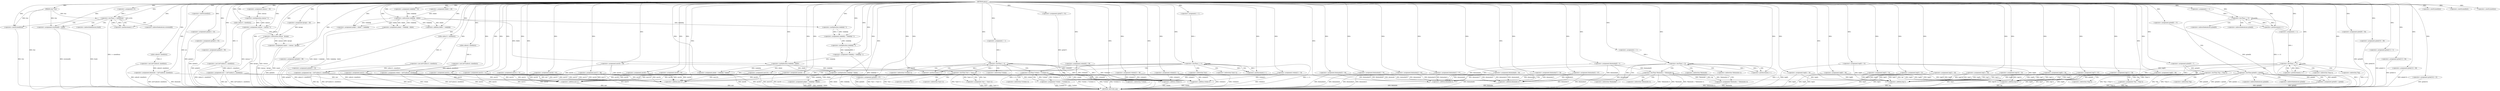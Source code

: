 digraph gbnrs {  
"2582544170320057296" [label = "(METHOD,gbnrs)" ]
"2582544170320057799" [label = "(METHOD_RETURN,void)" ]
"2582544170320057297" [label = "(PARAM,char* fcni)" ]
"2582544170320057302" [label = "(<operator>.assignment,veekdxfg = 16)" ]
"2582544170320057306" [label = "(<operator>.assignment,cmesao = 59)" ]
"2582544170320057310" [label = "(<operator>.assignment,mxv = (int*)calloc(11, sizeof(int)))" ]
"2582544170320057312" [label = "(<operator>.cast,(int*)calloc(11, sizeof(int)))" ]
"2582544170320057314" [label = "(calloc,calloc(11, sizeof(int)))" ]
"2582544170320057316" [label = "(<operator>.sizeOf,sizeof(int))" ]
"2582544170320057319" [label = "(<operator>.assignment,hjrzgm = 40)" ]
"2582544170320057324" [label = "(<operator>.assignment,teg = (int*)calloc(12, sizeof(int)))" ]
"2582544170320057326" [label = "(<operator>.cast,(int*)calloc(12, sizeof(int)))" ]
"2582544170320057328" [label = "(calloc,calloc(12, sizeof(int)))" ]
"2582544170320057330" [label = "(<operator>.sizeOf,sizeof(int))" ]
"2582544170320057333" [label = "(<operator>.assignment,rhbdw = 40)" ]
"2582544170320057336" [label = "(<operator>.assignment,mxv[0] = 48)" ]
"2582544170320057343" [label = "(<operator>.assignment,i=0)" ]
"2582544170320057346" [label = "(<operator>.lessThan,i < sizeof(fcni))" ]
"2582544170320057348" [label = "(<operator>.sizeOf,sizeof(fcni))" ]
"2582544170320057350" [label = "(<operator>.postIncrement,i++)" ]
"2582544170320057353" [label = "(<operator>.assignment,wswenmf[i] = fcni[i])" ]
"2582544170320057360" [label = "(<operator>.assignment,vwheix = (int*)calloc(4, sizeof(int)))" ]
"2582544170320057362" [label = "(<operator>.cast,(int*)calloc(4, sizeof(int)))" ]
"2582544170320057364" [label = "(calloc,calloc(4, sizeof(int)))" ]
"2582544170320057366" [label = "(<operator>.sizeOf,sizeof(int))" ]
"2582544170320057370" [label = "(<operator>.assignment,qybei[0] = 7)" ]
"2582544170320057375" [label = "(<operator>.assignment,mxv[1] = 73)" ]
"2582544170320057380" [label = "(<operator>.assignment,bhximzbn = (int*)calloc(8, sizeof(int)))" ]
"2582544170320057382" [label = "(<operator>.cast,(int*)calloc(8, sizeof(int)))" ]
"2582544170320057384" [label = "(calloc,calloc(8, sizeof(int)))" ]
"2582544170320057386" [label = "(<operator>.sizeOf,sizeof(int))" ]
"2582544170320057388" [label = "(<operator>.assignment,teg[0] = 53)" ]
"2582544170320057394" [label = "(<operator>.assignment,vwheix[0] = 58)" ]
"2582544170320057399" [label = "(<operator>.assignment,cmesao = cmesao * 2)" ]
"2582544170320057401" [label = "(<operator>.multiplication,cmesao * 2)" ]
"2582544170320057404" [label = "(<operator>.assignment,qybei[1] = 43)" ]
"2582544170320057409" [label = "(<operator>.assignment,teg[1] = 44)" ]
"2582544170320057414" [label = "(<operator>.assignment,qybei[2] = 92)" ]
"2582544170320057419" [label = "(<operator>.assignment,bhximzbn[0] = 5)" ]
"2582544170320057424" [label = "(<operator>.assignment,qybei[3] = 90)" ]
"2582544170320057429" [label = "(<operator>.assignment,mxv[2] = 63)" ]
"2582544170320057434" [label = "(<operator>.assignment,teg[2] = 40)" ]
"2582544170320057439" [label = "(<operator>.assignment,vwheix[1] = 18)" ]
"2582544170320057444" [label = "(<operator>.assignment,scguts = cmesao - hjrzgm)" ]
"2582544170320057446" [label = "(<operator>.subtraction,cmesao - hjrzgm)" ]
"2582544170320057449" [label = "(<operator>.assignment,qybei[4] = 98)" ]
"2582544170320057454" [label = "(<operator>.assignment,bhximzbn[1] = 97)" ]
"2582544170320057459" [label = "(<operator>.assignment,qrbpb = veekdxfg - rhbdw)" ]
"2582544170320057461" [label = "(<operator>.subtraction,veekdxfg - rhbdw)" ]
"2582544170320057464" [label = "(<operator>.assignment,mxv[3] = 11)" ]
"2582544170320057469" [label = "(<operator>.assignment,mxv[4] = 62)" ]
"2582544170320057474" [label = "(<operator>.assignment,bhximzbn[2] = 82)" ]
"2582544170320057479" [label = "(<operator>.assignment,mxv[5] = 70)" ]
"2582544170320057484" [label = "(<operator>.assignment,qybei[5] = 20)" ]
"2582544170320057489" [label = "(<operator>.assignment,mxv[6] = 85)" ]
"2582544170320057494" [label = "(<operator>.assignment,teg[3] = 32)" ]
"2582544170320057499" [label = "(<operator>.assignment,mxv[7] = 86)" ]
"2582544170320057504" [label = "(<operator>.assignment,mxv[8] = 3)" ]
"2582544170320057509" [label = "(<operator>.assignment,bhximzbn[3] = 40)" ]
"2582544170320057514" [label = "(<operator>.assignment,qrbpb = rhbdw + veekdxfg)" ]
"2582544170320057516" [label = "(<operator>.addition,rhbdw + veekdxfg)" ]
"2582544170320057519" [label = "(<operator>.assignment,veekdxfg = veekdxfg * 2)" ]
"2582544170320057521" [label = "(<operator>.multiplication,veekdxfg * 2)" ]
"2582544170320057524" [label = "(<operator>.assignment,veekdxfg = veekdxfg * 2)" ]
"2582544170320057526" [label = "(<operator>.multiplication,veekdxfg * 2)" ]
"2582544170320057529" [label = "(<operator>.assignment,mxv[9] = 4)" ]
"2582544170320057534" [label = "(<operator>.assignment,qybei[6] = 87)" ]
"2582544170320057539" [label = "(<operator>.assignment,bhximzbn[4] = 70)" ]
"2582544170320057544" [label = "(<operator>.assignment,qybei[7] = 91)" ]
"2582544170320057549" [label = "(<operator>.assignment,vwheix[2] = 36)" ]
"2582544170320057554" [label = "(<operator>.assignment,vwheix[3] = 2)" ]
"2582544170320057559" [label = "(<operator>.assignment,qrbpb = veekdxfg * rhbdw)" ]
"2582544170320057561" [label = "(<operator>.multiplication,veekdxfg * rhbdw)" ]
"2582544170320057564" [label = "(<operator>.assignment,mxv[10] = 14)" ]
"2582544170320057569" [label = "(<operator>.assignment,teg[4] = 34)" ]
"2582544170320057574" [label = "(<operator>.assignment,teg[5] = 14)" ]
"2582544170320057581" [label = "(<operator>.assignment,i = 1)" ]
"2582544170320057584" [label = "(<operator>.lessThan,i < 4)" ]
"2582544170320057587" [label = "(<operator>.postIncrement,i++)" ]
"2582544170320057591" [label = "(<operator>.lessThan,*vwheix < *(vwheix+i))" ]
"2582544170320057595" [label = "(<operator>.addition,vwheix+i)" ]
"2582544170320057599" [label = "(<operator>.assignment,*vwheix = *(vwheix+i))" ]
"2582544170320057603" [label = "(<operator>.addition,vwheix+i)" ]
"2582544170320057606" [label = "(<operator>.assignment,teg[6] = 49)" ]
"2582544170320057611" [label = "(<operator>.assignment,teg[7] = 87)" ]
"2582544170320057618" [label = "(<operator>.assignment,i = 1)" ]
"2582544170320057621" [label = "(<operator>.lessThan,i < 11)" ]
"2582544170320057624" [label = "(<operator>.postIncrement,i++)" ]
"2582544170320057628" [label = "(<operator>.lessThan,*mxv < *(mxv+i))" ]
"2582544170320057632" [label = "(<operator>.addition,mxv+i)" ]
"2582544170320057636" [label = "(<operator>.assignment,*mxv = *(mxv+i))" ]
"2582544170320057640" [label = "(<operator>.addition,mxv+i)" ]
"2582544170320057643" [label = "(<operator>.assignment,qybei[8] = 37)" ]
"2582544170320057648" [label = "(<operator>.assignment,qybei[9] = 84)" ]
"2582544170320057653" [label = "(<operator>.assignment,bhximzbn[5] = 87)" ]
"2582544170320057658" [label = "(<operator>.assignment,bhximzbn[6] = 36)" ]
"2582544170320057663" [label = "(<operator>.assignment,teg[8] = 66)" ]
"2582544170320057668" [label = "(<operator>.assignment,qrbpb = veekdxfg * rhbdw)" ]
"2582544170320057670" [label = "(<operator>.multiplication,veekdxfg * rhbdw)" ]
"2582544170320057673" [label = "(<operator>.assignment,teg[9] = 59)" ]
"2582544170320057678" [label = "(<operator>.assignment,bhximzbn[7] = 26)" ]
"2582544170320057683" [label = "(<operator>.assignment,qybei[10] = 68)" ]
"2582544170320057690" [label = "(<operator>.assignment,i = 1)" ]
"2582544170320057693" [label = "(<operator>.lessThan,i < 8)" ]
"2582544170320057696" [label = "(<operator>.postIncrement,i++)" ]
"2582544170320057700" [label = "(<operator>.lessThan,*bhximzbn < *(bhximzbn+i))" ]
"2582544170320057704" [label = "(<operator>.addition,bhximzbn+i)" ]
"2582544170320057708" [label = "(<operator>.assignment,*bhximzbn = *(bhximzbn+i))" ]
"2582544170320057712" [label = "(<operator>.addition,bhximzbn+i)" ]
"2582544170320057715" [label = "(<operator>.assignment,teg[10] = 18)" ]
"2582544170320057720" [label = "(<operator>.assignment,qybei[11] = 3)" ]
"2582544170320057725" [label = "(<operator>.assignment,qybei[12] = 84)" ]
"2582544170320057730" [label = "(<operator>.assignment,qybei[13] = 89)" ]
"2582544170320057735" [label = "(<operator>.assignment,qybei[14] = 32)" ]
"2582544170320057742" [label = "(<operator>.assignment,i = 1)" ]
"2582544170320057745" [label = "(<operator>.lessThan,i < 15)" ]
"2582544170320057748" [label = "(<operator>.postIncrement,i++)" ]
"2582544170320057752" [label = "(<operator>.lessThan,qybei[0] < qybei[i])" ]
"2582544170320057760" [label = "(<operator>.assignment,qybei[0] = qybei[i])" ]
"2582544170320057767" [label = "(<operator>.assignment,teg[11] = 38)" ]
"2582544170320057774" [label = "(<operator>.assignment,i = 1)" ]
"2582544170320057777" [label = "(<operator>.lessThan,i < 12)" ]
"2582544170320057780" [label = "(<operator>.postIncrement,i++)" ]
"2582544170320057784" [label = "(<operator>.lessThan,*teg < *(teg+i))" ]
"2582544170320057788" [label = "(<operator>.addition,teg+i)" ]
"2582544170320057792" [label = "(<operator>.assignment,*teg = *(teg+i))" ]
"2582544170320057796" [label = "(<operator>.addition,teg+i)" ]
"2582544170320057354" [label = "(<operator>.indirectIndexAccess,wswenmf[i])" ]
"2582544170320057357" [label = "(<operator>.indirectIndexAccess,fcni[i])" ]
"2582544170320057592" [label = "(<operator>.indirection,*vwheix)" ]
"2582544170320057594" [label = "(<operator>.indirection,*(vwheix+i))" ]
"2582544170320057600" [label = "(<operator>.indirection,*vwheix)" ]
"2582544170320057602" [label = "(<operator>.indirection,*(vwheix+i))" ]
"2582544170320057629" [label = "(<operator>.indirection,*mxv)" ]
"2582544170320057631" [label = "(<operator>.indirection,*(mxv+i))" ]
"2582544170320057637" [label = "(<operator>.indirection,*mxv)" ]
"2582544170320057639" [label = "(<operator>.indirection,*(mxv+i))" ]
"2582544170320057701" [label = "(<operator>.indirection,*bhximzbn)" ]
"2582544170320057703" [label = "(<operator>.indirection,*(bhximzbn+i))" ]
"2582544170320057709" [label = "(<operator>.indirection,*bhximzbn)" ]
"2582544170320057711" [label = "(<operator>.indirection,*(bhximzbn+i))" ]
"2582544170320057753" [label = "(<operator>.indirectIndexAccess,qybei[0])" ]
"2582544170320057756" [label = "(<operator>.indirectIndexAccess,qybei[i])" ]
"2582544170320057761" [label = "(<operator>.indirectIndexAccess,qybei[0])" ]
"2582544170320057764" [label = "(<operator>.indirectIndexAccess,qybei[i])" ]
"2582544170320057785" [label = "(<operator>.indirection,*teg)" ]
"2582544170320057787" [label = "(<operator>.indirection,*(teg+i))" ]
"2582544170320057793" [label = "(<operator>.indirection,*teg)" ]
"2582544170320057795" [label = "(<operator>.indirection,*(teg+i))" ]
  "2582544170320057752" -> "2582544170320057799"  [ label = "DDG: qybei[0]"] 
  "2582544170320057414" -> "2582544170320057799"  [ label = "DDG: qybei[2]"] 
  "2582544170320057484" -> "2582544170320057799"  [ label = "DDG: qybei[5]"] 
  "2582544170320057454" -> "2582544170320057799"  [ label = "DDG: bhximzbn[1]"] 
  "2582544170320057700" -> "2582544170320057799"  [ label = "DDG: *(bhximzbn+i)"] 
  "2582544170320057603" -> "2582544170320057799"  [ label = "DDG: vwheix"] 
  "2582544170320057725" -> "2582544170320057799"  [ label = "DDG: qybei[12]"] 
  "2582544170320057362" -> "2582544170320057799"  [ label = "DDG: calloc(4, sizeof(int))"] 
  "2582544170320057574" -> "2582544170320057799"  [ label = "DDG: teg[5]"] 
  "2582544170320057419" -> "2582544170320057799"  [ label = "DDG: bhximzbn[0]"] 
  "2582544170320057784" -> "2582544170320057799"  [ label = "DDG: *teg"] 
  "2582544170320057643" -> "2582544170320057799"  [ label = "DDG: qybei[8]"] 
  "2582544170320057346" -> "2582544170320057799"  [ label = "DDG: i < sizeof(fcni)"] 
  "2582544170320057469" -> "2582544170320057799"  [ label = "DDG: mxv[4]"] 
  "2582544170320057611" -> "2582544170320057799"  [ label = "DDG: teg[7]"] 
  "2582544170320057708" -> "2582544170320057799"  [ label = "DDG: *(bhximzbn+i)"] 
  "2582544170320057474" -> "2582544170320057799"  [ label = "DDG: bhximzbn[2]"] 
  "2582544170320057668" -> "2582544170320057799"  [ label = "DDG: qrbpb"] 
  "2582544170320057375" -> "2582544170320057799"  [ label = "DDG: mxv[1]"] 
  "2582544170320057388" -> "2582544170320057799"  [ label = "DDG: teg[0]"] 
  "2582544170320057777" -> "2582544170320057799"  [ label = "DDG: i < 12"] 
  "2582544170320057784" -> "2582544170320057799"  [ label = "DDG: *(teg+i)"] 
  "2582544170320057324" -> "2582544170320057799"  [ label = "DDG: teg"] 
  "2582544170320057370" -> "2582544170320057799"  [ label = "DDG: qybei[0]"] 
  "2582544170320057760" -> "2582544170320057799"  [ label = "DDG: qybei[i]"] 
  "2582544170320057444" -> "2582544170320057799"  [ label = "DDG: scguts"] 
  "2582544170320057380" -> "2582544170320057799"  [ label = "DDG: bhximzbn"] 
  "2582544170320057792" -> "2582544170320057799"  [ label = "DDG: *teg"] 
  "2582544170320057730" -> "2582544170320057799"  [ label = "DDG: qybei[13]"] 
  "2582544170320057353" -> "2582544170320057799"  [ label = "DDG: wswenmf[i]"] 
  "2582544170320057444" -> "2582544170320057799"  [ label = "DDG: cmesao - hjrzgm"] 
  "2582544170320057591" -> "2582544170320057799"  [ label = "DDG: *vwheix"] 
  "2582544170320057636" -> "2582544170320057799"  [ label = "DDG: *mxv"] 
  "2582544170320057386" -> "2582544170320057799"  [ label = "DDG: int"] 
  "2582544170320057439" -> "2582544170320057799"  [ label = "DDG: vwheix[1]"] 
  "2582544170320057735" -> "2582544170320057799"  [ label = "DDG: qybei[14]"] 
  "2582544170320057404" -> "2582544170320057799"  [ label = "DDG: qybei[1]"] 
  "2582544170320057796" -> "2582544170320057799"  [ label = "DDG: teg"] 
  "2582544170320057424" -> "2582544170320057799"  [ label = "DDG: qybei[3]"] 
  "2582544170320057595" -> "2582544170320057799"  [ label = "DDG: vwheix"] 
  "2582544170320057628" -> "2582544170320057799"  [ label = "DDG: *(mxv+i)"] 
  "2582544170320057326" -> "2582544170320057799"  [ label = "DDG: calloc(12, sizeof(int))"] 
  "2582544170320057788" -> "2582544170320057799"  [ label = "DDG: teg"] 
  "2582544170320057336" -> "2582544170320057799"  [ label = "DDG: mxv[0]"] 
  "2582544170320057489" -> "2582544170320057799"  [ label = "DDG: mxv[6]"] 
  "2582544170320057628" -> "2582544170320057799"  [ label = "DDG: *mxv < *(mxv+i)"] 
  "2582544170320057745" -> "2582544170320057799"  [ label = "DDG: i < 15"] 
  "2582544170320057599" -> "2582544170320057799"  [ label = "DDG: *(vwheix+i)"] 
  "2582544170320057584" -> "2582544170320057799"  [ label = "DDG: i < 4"] 
  "2582544170320057310" -> "2582544170320057799"  [ label = "DDG: (int*)calloc(11, sizeof(int))"] 
  "2582544170320057708" -> "2582544170320057799"  [ label = "DDG: *bhximzbn"] 
  "2582544170320057700" -> "2582544170320057799"  [ label = "DDG: *bhximzbn"] 
  "2582544170320057648" -> "2582544170320057799"  [ label = "DDG: qybei[9]"] 
  "2582544170320057529" -> "2582544170320057799"  [ label = "DDG: mxv[9]"] 
  "2582544170320057449" -> "2582544170320057799"  [ label = "DDG: qybei[4]"] 
  "2582544170320057704" -> "2582544170320057799"  [ label = "DDG: bhximzbn"] 
  "2582544170320057640" -> "2582544170320057799"  [ label = "DDG: mxv"] 
  "2582544170320057297" -> "2582544170320057799"  [ label = "DDG: fcni"] 
  "2582544170320057360" -> "2582544170320057799"  [ label = "DDG: (int*)calloc(4, sizeof(int))"] 
  "2582544170320057673" -> "2582544170320057799"  [ label = "DDG: teg[9]"] 
  "2582544170320057509" -> "2582544170320057799"  [ label = "DDG: bhximzbn[3]"] 
  "2582544170320057399" -> "2582544170320057799"  [ label = "DDG: cmesao * 2"] 
  "2582544170320057539" -> "2582544170320057799"  [ label = "DDG: bhximzbn[4]"] 
  "2582544170320057549" -> "2582544170320057799"  [ label = "DDG: vwheix[2]"] 
  "2582544170320057792" -> "2582544170320057799"  [ label = "DDG: *(teg+i)"] 
  "2582544170320057628" -> "2582544170320057799"  [ label = "DDG: *mxv"] 
  "2582544170320057636" -> "2582544170320057799"  [ label = "DDG: *(mxv+i)"] 
  "2582544170320057653" -> "2582544170320057799"  [ label = "DDG: bhximzbn[5]"] 
  "2582544170320057752" -> "2582544170320057799"  [ label = "DDG: qybei[0] < qybei[i]"] 
  "2582544170320057464" -> "2582544170320057799"  [ label = "DDG: mxv[3]"] 
  "2582544170320057459" -> "2582544170320057799"  [ label = "DDG: veekdxfg - rhbdw"] 
  "2582544170320057394" -> "2582544170320057799"  [ label = "DDG: vwheix[0]"] 
  "2582544170320057446" -> "2582544170320057799"  [ label = "DDG: hjrzgm"] 
  "2582544170320057670" -> "2582544170320057799"  [ label = "DDG: rhbdw"] 
  "2582544170320057760" -> "2582544170320057799"  [ label = "DDG: qybei[0]"] 
  "2582544170320057324" -> "2582544170320057799"  [ label = "DDG: (int*)calloc(12, sizeof(int))"] 
  "2582544170320057434" -> "2582544170320057799"  [ label = "DDG: teg[2]"] 
  "2582544170320057409" -> "2582544170320057799"  [ label = "DDG: teg[1]"] 
  "2582544170320057348" -> "2582544170320057799"  [ label = "DDG: fcni"] 
  "2582544170320057663" -> "2582544170320057799"  [ label = "DDG: teg[8]"] 
  "2582544170320057382" -> "2582544170320057799"  [ label = "DDG: calloc(8, sizeof(int))"] 
  "2582544170320057353" -> "2582544170320057799"  [ label = "DDG: fcni[i]"] 
  "2582544170320057606" -> "2582544170320057799"  [ label = "DDG: teg[6]"] 
  "2582544170320057479" -> "2582544170320057799"  [ label = "DDG: mxv[5]"] 
  "2582544170320057621" -> "2582544170320057799"  [ label = "DDG: i < 11"] 
  "2582544170320057591" -> "2582544170320057799"  [ label = "DDG: *(vwheix+i)"] 
  "2582544170320057554" -> "2582544170320057799"  [ label = "DDG: vwheix[3]"] 
  "2582544170320057569" -> "2582544170320057799"  [ label = "DDG: teg[4]"] 
  "2582544170320057693" -> "2582544170320057799"  [ label = "DDG: i < 8"] 
  "2582544170320057700" -> "2582544170320057799"  [ label = "DDG: *bhximzbn < *(bhximzbn+i)"] 
  "2582544170320057599" -> "2582544170320057799"  [ label = "DDG: *vwheix"] 
  "2582544170320057678" -> "2582544170320057799"  [ label = "DDG: bhximzbn[7]"] 
  "2582544170320057524" -> "2582544170320057799"  [ label = "DDG: veekdxfg * 2"] 
  "2582544170320057720" -> "2582544170320057799"  [ label = "DDG: qybei[11]"] 
  "2582544170320057360" -> "2582544170320057799"  [ label = "DDG: vwheix"] 
  "2582544170320057494" -> "2582544170320057799"  [ label = "DDG: teg[3]"] 
  "2582544170320057312" -> "2582544170320057799"  [ label = "DDG: calloc(11, sizeof(int))"] 
  "2582544170320057784" -> "2582544170320057799"  [ label = "DDG: *teg < *(teg+i)"] 
  "2582544170320057712" -> "2582544170320057799"  [ label = "DDG: bhximzbn"] 
  "2582544170320057499" -> "2582544170320057799"  [ label = "DDG: mxv[7]"] 
  "2582544170320057564" -> "2582544170320057799"  [ label = "DDG: mxv[10]"] 
  "2582544170320057767" -> "2582544170320057799"  [ label = "DDG: teg[11]"] 
  "2582544170320057544" -> "2582544170320057799"  [ label = "DDG: qybei[7]"] 
  "2582544170320057504" -> "2582544170320057799"  [ label = "DDG: mxv[8]"] 
  "2582544170320057683" -> "2582544170320057799"  [ label = "DDG: qybei[10]"] 
  "2582544170320057534" -> "2582544170320057799"  [ label = "DDG: qybei[6]"] 
  "2582544170320057777" -> "2582544170320057799"  [ label = "DDG: i"] 
  "2582544170320057514" -> "2582544170320057799"  [ label = "DDG: rhbdw + veekdxfg"] 
  "2582544170320057446" -> "2582544170320057799"  [ label = "DDG: cmesao"] 
  "2582544170320057429" -> "2582544170320057799"  [ label = "DDG: mxv[2]"] 
  "2582544170320057752" -> "2582544170320057799"  [ label = "DDG: qybei[i]"] 
  "2582544170320057591" -> "2582544170320057799"  [ label = "DDG: *vwheix < *(vwheix+i)"] 
  "2582544170320057658" -> "2582544170320057799"  [ label = "DDG: bhximzbn[6]"] 
  "2582544170320057715" -> "2582544170320057799"  [ label = "DDG: teg[10]"] 
  "2582544170320057380" -> "2582544170320057799"  [ label = "DDG: (int*)calloc(8, sizeof(int))"] 
  "2582544170320057670" -> "2582544170320057799"  [ label = "DDG: veekdxfg"] 
  "2582544170320057632" -> "2582544170320057799"  [ label = "DDG: mxv"] 
  "2582544170320057310" -> "2582544170320057799"  [ label = "DDG: mxv"] 
  "2582544170320057668" -> "2582544170320057799"  [ label = "DDG: veekdxfg * rhbdw"] 
  "2582544170320057296" -> "2582544170320057297"  [ label = "DDG: "] 
  "2582544170320057296" -> "2582544170320057302"  [ label = "DDG: "] 
  "2582544170320057296" -> "2582544170320057306"  [ label = "DDG: "] 
  "2582544170320057312" -> "2582544170320057310"  [ label = "DDG: calloc(11, sizeof(int))"] 
  "2582544170320057296" -> "2582544170320057310"  [ label = "DDG: "] 
  "2582544170320057314" -> "2582544170320057312"  [ label = "DDG: 11"] 
  "2582544170320057296" -> "2582544170320057314"  [ label = "DDG: "] 
  "2582544170320057296" -> "2582544170320057316"  [ label = "DDG: "] 
  "2582544170320057296" -> "2582544170320057319"  [ label = "DDG: "] 
  "2582544170320057326" -> "2582544170320057324"  [ label = "DDG: calloc(12, sizeof(int))"] 
  "2582544170320057296" -> "2582544170320057324"  [ label = "DDG: "] 
  "2582544170320057328" -> "2582544170320057326"  [ label = "DDG: 12"] 
  "2582544170320057296" -> "2582544170320057328"  [ label = "DDG: "] 
  "2582544170320057296" -> "2582544170320057330"  [ label = "DDG: "] 
  "2582544170320057296" -> "2582544170320057333"  [ label = "DDG: "] 
  "2582544170320057296" -> "2582544170320057336"  [ label = "DDG: "] 
  "2582544170320057296" -> "2582544170320057343"  [ label = "DDG: "] 
  "2582544170320057343" -> "2582544170320057346"  [ label = "DDG: i"] 
  "2582544170320057350" -> "2582544170320057346"  [ label = "DDG: i"] 
  "2582544170320057296" -> "2582544170320057346"  [ label = "DDG: "] 
  "2582544170320057297" -> "2582544170320057346"  [ label = "DDG: fcni"] 
  "2582544170320057297" -> "2582544170320057348"  [ label = "DDG: fcni"] 
  "2582544170320057296" -> "2582544170320057348"  [ label = "DDG: "] 
  "2582544170320057346" -> "2582544170320057350"  [ label = "DDG: i"] 
  "2582544170320057296" -> "2582544170320057350"  [ label = "DDG: "] 
  "2582544170320057297" -> "2582544170320057353"  [ label = "DDG: fcni"] 
  "2582544170320057296" -> "2582544170320057353"  [ label = "DDG: "] 
  "2582544170320057362" -> "2582544170320057360"  [ label = "DDG: calloc(4, sizeof(int))"] 
  "2582544170320057296" -> "2582544170320057360"  [ label = "DDG: "] 
  "2582544170320057364" -> "2582544170320057362"  [ label = "DDG: 4"] 
  "2582544170320057296" -> "2582544170320057364"  [ label = "DDG: "] 
  "2582544170320057296" -> "2582544170320057366"  [ label = "DDG: "] 
  "2582544170320057296" -> "2582544170320057370"  [ label = "DDG: "] 
  "2582544170320057296" -> "2582544170320057375"  [ label = "DDG: "] 
  "2582544170320057382" -> "2582544170320057380"  [ label = "DDG: calloc(8, sizeof(int))"] 
  "2582544170320057296" -> "2582544170320057380"  [ label = "DDG: "] 
  "2582544170320057384" -> "2582544170320057382"  [ label = "DDG: 8"] 
  "2582544170320057296" -> "2582544170320057384"  [ label = "DDG: "] 
  "2582544170320057296" -> "2582544170320057386"  [ label = "DDG: "] 
  "2582544170320057296" -> "2582544170320057388"  [ label = "DDG: "] 
  "2582544170320057296" -> "2582544170320057394"  [ label = "DDG: "] 
  "2582544170320057401" -> "2582544170320057399"  [ label = "DDG: cmesao"] 
  "2582544170320057401" -> "2582544170320057399"  [ label = "DDG: 2"] 
  "2582544170320057296" -> "2582544170320057399"  [ label = "DDG: "] 
  "2582544170320057306" -> "2582544170320057401"  [ label = "DDG: cmesao"] 
  "2582544170320057296" -> "2582544170320057401"  [ label = "DDG: "] 
  "2582544170320057296" -> "2582544170320057404"  [ label = "DDG: "] 
  "2582544170320057296" -> "2582544170320057409"  [ label = "DDG: "] 
  "2582544170320057296" -> "2582544170320057414"  [ label = "DDG: "] 
  "2582544170320057296" -> "2582544170320057419"  [ label = "DDG: "] 
  "2582544170320057296" -> "2582544170320057424"  [ label = "DDG: "] 
  "2582544170320057296" -> "2582544170320057429"  [ label = "DDG: "] 
  "2582544170320057296" -> "2582544170320057434"  [ label = "DDG: "] 
  "2582544170320057296" -> "2582544170320057439"  [ label = "DDG: "] 
  "2582544170320057446" -> "2582544170320057444"  [ label = "DDG: cmesao"] 
  "2582544170320057446" -> "2582544170320057444"  [ label = "DDG: hjrzgm"] 
  "2582544170320057296" -> "2582544170320057444"  [ label = "DDG: "] 
  "2582544170320057399" -> "2582544170320057446"  [ label = "DDG: cmesao"] 
  "2582544170320057296" -> "2582544170320057446"  [ label = "DDG: "] 
  "2582544170320057319" -> "2582544170320057446"  [ label = "DDG: hjrzgm"] 
  "2582544170320057296" -> "2582544170320057449"  [ label = "DDG: "] 
  "2582544170320057296" -> "2582544170320057454"  [ label = "DDG: "] 
  "2582544170320057461" -> "2582544170320057459"  [ label = "DDG: veekdxfg"] 
  "2582544170320057461" -> "2582544170320057459"  [ label = "DDG: rhbdw"] 
  "2582544170320057296" -> "2582544170320057459"  [ label = "DDG: "] 
  "2582544170320057302" -> "2582544170320057461"  [ label = "DDG: veekdxfg"] 
  "2582544170320057296" -> "2582544170320057461"  [ label = "DDG: "] 
  "2582544170320057333" -> "2582544170320057461"  [ label = "DDG: rhbdw"] 
  "2582544170320057296" -> "2582544170320057464"  [ label = "DDG: "] 
  "2582544170320057296" -> "2582544170320057469"  [ label = "DDG: "] 
  "2582544170320057296" -> "2582544170320057474"  [ label = "DDG: "] 
  "2582544170320057296" -> "2582544170320057479"  [ label = "DDG: "] 
  "2582544170320057296" -> "2582544170320057484"  [ label = "DDG: "] 
  "2582544170320057296" -> "2582544170320057489"  [ label = "DDG: "] 
  "2582544170320057296" -> "2582544170320057494"  [ label = "DDG: "] 
  "2582544170320057296" -> "2582544170320057499"  [ label = "DDG: "] 
  "2582544170320057296" -> "2582544170320057504"  [ label = "DDG: "] 
  "2582544170320057296" -> "2582544170320057509"  [ label = "DDG: "] 
  "2582544170320057461" -> "2582544170320057514"  [ label = "DDG: rhbdw"] 
  "2582544170320057296" -> "2582544170320057514"  [ label = "DDG: "] 
  "2582544170320057461" -> "2582544170320057514"  [ label = "DDG: veekdxfg"] 
  "2582544170320057461" -> "2582544170320057516"  [ label = "DDG: rhbdw"] 
  "2582544170320057296" -> "2582544170320057516"  [ label = "DDG: "] 
  "2582544170320057461" -> "2582544170320057516"  [ label = "DDG: veekdxfg"] 
  "2582544170320057521" -> "2582544170320057519"  [ label = "DDG: veekdxfg"] 
  "2582544170320057521" -> "2582544170320057519"  [ label = "DDG: 2"] 
  "2582544170320057296" -> "2582544170320057519"  [ label = "DDG: "] 
  "2582544170320057296" -> "2582544170320057521"  [ label = "DDG: "] 
  "2582544170320057461" -> "2582544170320057521"  [ label = "DDG: veekdxfg"] 
  "2582544170320057526" -> "2582544170320057524"  [ label = "DDG: veekdxfg"] 
  "2582544170320057526" -> "2582544170320057524"  [ label = "DDG: 2"] 
  "2582544170320057296" -> "2582544170320057524"  [ label = "DDG: "] 
  "2582544170320057519" -> "2582544170320057526"  [ label = "DDG: veekdxfg"] 
  "2582544170320057296" -> "2582544170320057526"  [ label = "DDG: "] 
  "2582544170320057296" -> "2582544170320057529"  [ label = "DDG: "] 
  "2582544170320057296" -> "2582544170320057534"  [ label = "DDG: "] 
  "2582544170320057296" -> "2582544170320057539"  [ label = "DDG: "] 
  "2582544170320057296" -> "2582544170320057544"  [ label = "DDG: "] 
  "2582544170320057296" -> "2582544170320057549"  [ label = "DDG: "] 
  "2582544170320057296" -> "2582544170320057554"  [ label = "DDG: "] 
  "2582544170320057561" -> "2582544170320057559"  [ label = "DDG: veekdxfg"] 
  "2582544170320057561" -> "2582544170320057559"  [ label = "DDG: rhbdw"] 
  "2582544170320057296" -> "2582544170320057559"  [ label = "DDG: "] 
  "2582544170320057524" -> "2582544170320057561"  [ label = "DDG: veekdxfg"] 
  "2582544170320057296" -> "2582544170320057561"  [ label = "DDG: "] 
  "2582544170320057461" -> "2582544170320057561"  [ label = "DDG: rhbdw"] 
  "2582544170320057296" -> "2582544170320057564"  [ label = "DDG: "] 
  "2582544170320057296" -> "2582544170320057569"  [ label = "DDG: "] 
  "2582544170320057296" -> "2582544170320057574"  [ label = "DDG: "] 
  "2582544170320057296" -> "2582544170320057581"  [ label = "DDG: "] 
  "2582544170320057587" -> "2582544170320057584"  [ label = "DDG: i"] 
  "2582544170320057581" -> "2582544170320057584"  [ label = "DDG: i"] 
  "2582544170320057296" -> "2582544170320057584"  [ label = "DDG: "] 
  "2582544170320057296" -> "2582544170320057587"  [ label = "DDG: "] 
  "2582544170320057584" -> "2582544170320057587"  [ label = "DDG: i"] 
  "2582544170320057394" -> "2582544170320057591"  [ label = "DDG: vwheix[0]"] 
  "2582544170320057599" -> "2582544170320057591"  [ label = "DDG: *vwheix"] 
  "2582544170320057439" -> "2582544170320057595"  [ label = "DDG: vwheix[1]"] 
  "2582544170320057549" -> "2582544170320057595"  [ label = "DDG: vwheix[2]"] 
  "2582544170320057394" -> "2582544170320057595"  [ label = "DDG: vwheix[0]"] 
  "2582544170320057554" -> "2582544170320057595"  [ label = "DDG: vwheix[3]"] 
  "2582544170320057360" -> "2582544170320057595"  [ label = "DDG: vwheix"] 
  "2582544170320057296" -> "2582544170320057595"  [ label = "DDG: "] 
  "2582544170320057584" -> "2582544170320057595"  [ label = "DDG: i"] 
  "2582544170320057591" -> "2582544170320057599"  [ label = "DDG: *(vwheix+i)"] 
  "2582544170320057439" -> "2582544170320057603"  [ label = "DDG: vwheix[1]"] 
  "2582544170320057549" -> "2582544170320057603"  [ label = "DDG: vwheix[2]"] 
  "2582544170320057394" -> "2582544170320057603"  [ label = "DDG: vwheix[0]"] 
  "2582544170320057554" -> "2582544170320057603"  [ label = "DDG: vwheix[3]"] 
  "2582544170320057296" -> "2582544170320057603"  [ label = "DDG: "] 
  "2582544170320057360" -> "2582544170320057603"  [ label = "DDG: vwheix"] 
  "2582544170320057584" -> "2582544170320057603"  [ label = "DDG: i"] 
  "2582544170320057296" -> "2582544170320057606"  [ label = "DDG: "] 
  "2582544170320057296" -> "2582544170320057611"  [ label = "DDG: "] 
  "2582544170320057296" -> "2582544170320057618"  [ label = "DDG: "] 
  "2582544170320057618" -> "2582544170320057621"  [ label = "DDG: i"] 
  "2582544170320057624" -> "2582544170320057621"  [ label = "DDG: i"] 
  "2582544170320057296" -> "2582544170320057621"  [ label = "DDG: "] 
  "2582544170320057296" -> "2582544170320057624"  [ label = "DDG: "] 
  "2582544170320057621" -> "2582544170320057624"  [ label = "DDG: i"] 
  "2582544170320057636" -> "2582544170320057628"  [ label = "DDG: *mxv"] 
  "2582544170320057336" -> "2582544170320057628"  [ label = "DDG: mxv[0]"] 
  "2582544170320057469" -> "2582544170320057632"  [ label = "DDG: mxv[4]"] 
  "2582544170320057375" -> "2582544170320057632"  [ label = "DDG: mxv[1]"] 
  "2582544170320057529" -> "2582544170320057632"  [ label = "DDG: mxv[9]"] 
  "2582544170320057464" -> "2582544170320057632"  [ label = "DDG: mxv[3]"] 
  "2582544170320057479" -> "2582544170320057632"  [ label = "DDG: mxv[5]"] 
  "2582544170320057429" -> "2582544170320057632"  [ label = "DDG: mxv[2]"] 
  "2582544170320057336" -> "2582544170320057632"  [ label = "DDG: mxv[0]"] 
  "2582544170320057489" -> "2582544170320057632"  [ label = "DDG: mxv[6]"] 
  "2582544170320057499" -> "2582544170320057632"  [ label = "DDG: mxv[7]"] 
  "2582544170320057564" -> "2582544170320057632"  [ label = "DDG: mxv[10]"] 
  "2582544170320057504" -> "2582544170320057632"  [ label = "DDG: mxv[8]"] 
  "2582544170320057310" -> "2582544170320057632"  [ label = "DDG: mxv"] 
  "2582544170320057296" -> "2582544170320057632"  [ label = "DDG: "] 
  "2582544170320057621" -> "2582544170320057632"  [ label = "DDG: i"] 
  "2582544170320057628" -> "2582544170320057636"  [ label = "DDG: *(mxv+i)"] 
  "2582544170320057469" -> "2582544170320057640"  [ label = "DDG: mxv[4]"] 
  "2582544170320057375" -> "2582544170320057640"  [ label = "DDG: mxv[1]"] 
  "2582544170320057529" -> "2582544170320057640"  [ label = "DDG: mxv[9]"] 
  "2582544170320057464" -> "2582544170320057640"  [ label = "DDG: mxv[3]"] 
  "2582544170320057479" -> "2582544170320057640"  [ label = "DDG: mxv[5]"] 
  "2582544170320057429" -> "2582544170320057640"  [ label = "DDG: mxv[2]"] 
  "2582544170320057336" -> "2582544170320057640"  [ label = "DDG: mxv[0]"] 
  "2582544170320057489" -> "2582544170320057640"  [ label = "DDG: mxv[6]"] 
  "2582544170320057499" -> "2582544170320057640"  [ label = "DDG: mxv[7]"] 
  "2582544170320057564" -> "2582544170320057640"  [ label = "DDG: mxv[10]"] 
  "2582544170320057504" -> "2582544170320057640"  [ label = "DDG: mxv[8]"] 
  "2582544170320057296" -> "2582544170320057640"  [ label = "DDG: "] 
  "2582544170320057310" -> "2582544170320057640"  [ label = "DDG: mxv"] 
  "2582544170320057621" -> "2582544170320057640"  [ label = "DDG: i"] 
  "2582544170320057296" -> "2582544170320057643"  [ label = "DDG: "] 
  "2582544170320057296" -> "2582544170320057648"  [ label = "DDG: "] 
  "2582544170320057296" -> "2582544170320057653"  [ label = "DDG: "] 
  "2582544170320057296" -> "2582544170320057658"  [ label = "DDG: "] 
  "2582544170320057296" -> "2582544170320057663"  [ label = "DDG: "] 
  "2582544170320057670" -> "2582544170320057668"  [ label = "DDG: veekdxfg"] 
  "2582544170320057670" -> "2582544170320057668"  [ label = "DDG: rhbdw"] 
  "2582544170320057296" -> "2582544170320057668"  [ label = "DDG: "] 
  "2582544170320057561" -> "2582544170320057670"  [ label = "DDG: veekdxfg"] 
  "2582544170320057296" -> "2582544170320057670"  [ label = "DDG: "] 
  "2582544170320057561" -> "2582544170320057670"  [ label = "DDG: rhbdw"] 
  "2582544170320057296" -> "2582544170320057673"  [ label = "DDG: "] 
  "2582544170320057296" -> "2582544170320057678"  [ label = "DDG: "] 
  "2582544170320057296" -> "2582544170320057683"  [ label = "DDG: "] 
  "2582544170320057296" -> "2582544170320057690"  [ label = "DDG: "] 
  "2582544170320057696" -> "2582544170320057693"  [ label = "DDG: i"] 
  "2582544170320057690" -> "2582544170320057693"  [ label = "DDG: i"] 
  "2582544170320057296" -> "2582544170320057693"  [ label = "DDG: "] 
  "2582544170320057296" -> "2582544170320057696"  [ label = "DDG: "] 
  "2582544170320057693" -> "2582544170320057696"  [ label = "DDG: i"] 
  "2582544170320057419" -> "2582544170320057700"  [ label = "DDG: bhximzbn[0]"] 
  "2582544170320057708" -> "2582544170320057700"  [ label = "DDG: *bhximzbn"] 
  "2582544170320057454" -> "2582544170320057704"  [ label = "DDG: bhximzbn[1]"] 
  "2582544170320057419" -> "2582544170320057704"  [ label = "DDG: bhximzbn[0]"] 
  "2582544170320057474" -> "2582544170320057704"  [ label = "DDG: bhximzbn[2]"] 
  "2582544170320057380" -> "2582544170320057704"  [ label = "DDG: bhximzbn"] 
  "2582544170320057509" -> "2582544170320057704"  [ label = "DDG: bhximzbn[3]"] 
  "2582544170320057678" -> "2582544170320057704"  [ label = "DDG: bhximzbn[7]"] 
  "2582544170320057658" -> "2582544170320057704"  [ label = "DDG: bhximzbn[6]"] 
  "2582544170320057539" -> "2582544170320057704"  [ label = "DDG: bhximzbn[4]"] 
  "2582544170320057653" -> "2582544170320057704"  [ label = "DDG: bhximzbn[5]"] 
  "2582544170320057296" -> "2582544170320057704"  [ label = "DDG: "] 
  "2582544170320057693" -> "2582544170320057704"  [ label = "DDG: i"] 
  "2582544170320057700" -> "2582544170320057708"  [ label = "DDG: *(bhximzbn+i)"] 
  "2582544170320057454" -> "2582544170320057712"  [ label = "DDG: bhximzbn[1]"] 
  "2582544170320057419" -> "2582544170320057712"  [ label = "DDG: bhximzbn[0]"] 
  "2582544170320057474" -> "2582544170320057712"  [ label = "DDG: bhximzbn[2]"] 
  "2582544170320057509" -> "2582544170320057712"  [ label = "DDG: bhximzbn[3]"] 
  "2582544170320057678" -> "2582544170320057712"  [ label = "DDG: bhximzbn[7]"] 
  "2582544170320057658" -> "2582544170320057712"  [ label = "DDG: bhximzbn[6]"] 
  "2582544170320057539" -> "2582544170320057712"  [ label = "DDG: bhximzbn[4]"] 
  "2582544170320057653" -> "2582544170320057712"  [ label = "DDG: bhximzbn[5]"] 
  "2582544170320057296" -> "2582544170320057712"  [ label = "DDG: "] 
  "2582544170320057693" -> "2582544170320057712"  [ label = "DDG: i"] 
  "2582544170320057296" -> "2582544170320057715"  [ label = "DDG: "] 
  "2582544170320057296" -> "2582544170320057720"  [ label = "DDG: "] 
  "2582544170320057296" -> "2582544170320057725"  [ label = "DDG: "] 
  "2582544170320057296" -> "2582544170320057730"  [ label = "DDG: "] 
  "2582544170320057296" -> "2582544170320057735"  [ label = "DDG: "] 
  "2582544170320057296" -> "2582544170320057742"  [ label = "DDG: "] 
  "2582544170320057748" -> "2582544170320057745"  [ label = "DDG: i"] 
  "2582544170320057742" -> "2582544170320057745"  [ label = "DDG: i"] 
  "2582544170320057296" -> "2582544170320057745"  [ label = "DDG: "] 
  "2582544170320057745" -> "2582544170320057748"  [ label = "DDG: i"] 
  "2582544170320057296" -> "2582544170320057748"  [ label = "DDG: "] 
  "2582544170320057370" -> "2582544170320057752"  [ label = "DDG: qybei[0]"] 
  "2582544170320057760" -> "2582544170320057752"  [ label = "DDG: qybei[0]"] 
  "2582544170320057752" -> "2582544170320057760"  [ label = "DDG: qybei[i]"] 
  "2582544170320057296" -> "2582544170320057767"  [ label = "DDG: "] 
  "2582544170320057296" -> "2582544170320057774"  [ label = "DDG: "] 
  "2582544170320057774" -> "2582544170320057777"  [ label = "DDG: i"] 
  "2582544170320057780" -> "2582544170320057777"  [ label = "DDG: i"] 
  "2582544170320057296" -> "2582544170320057777"  [ label = "DDG: "] 
  "2582544170320057296" -> "2582544170320057780"  [ label = "DDG: "] 
  "2582544170320057777" -> "2582544170320057780"  [ label = "DDG: i"] 
  "2582544170320057388" -> "2582544170320057784"  [ label = "DDG: teg[0]"] 
  "2582544170320057792" -> "2582544170320057784"  [ label = "DDG: *teg"] 
  "2582544170320057574" -> "2582544170320057788"  [ label = "DDG: teg[5]"] 
  "2582544170320057611" -> "2582544170320057788"  [ label = "DDG: teg[7]"] 
  "2582544170320057673" -> "2582544170320057788"  [ label = "DDG: teg[9]"] 
  "2582544170320057606" -> "2582544170320057788"  [ label = "DDG: teg[6]"] 
  "2582544170320057569" -> "2582544170320057788"  [ label = "DDG: teg[4]"] 
  "2582544170320057494" -> "2582544170320057788"  [ label = "DDG: teg[3]"] 
  "2582544170320057767" -> "2582544170320057788"  [ label = "DDG: teg[11]"] 
  "2582544170320057715" -> "2582544170320057788"  [ label = "DDG: teg[10]"] 
  "2582544170320057388" -> "2582544170320057788"  [ label = "DDG: teg[0]"] 
  "2582544170320057324" -> "2582544170320057788"  [ label = "DDG: teg"] 
  "2582544170320057434" -> "2582544170320057788"  [ label = "DDG: teg[2]"] 
  "2582544170320057409" -> "2582544170320057788"  [ label = "DDG: teg[1]"] 
  "2582544170320057663" -> "2582544170320057788"  [ label = "DDG: teg[8]"] 
  "2582544170320057296" -> "2582544170320057788"  [ label = "DDG: "] 
  "2582544170320057777" -> "2582544170320057788"  [ label = "DDG: i"] 
  "2582544170320057784" -> "2582544170320057792"  [ label = "DDG: *(teg+i)"] 
  "2582544170320057574" -> "2582544170320057796"  [ label = "DDG: teg[5]"] 
  "2582544170320057611" -> "2582544170320057796"  [ label = "DDG: teg[7]"] 
  "2582544170320057388" -> "2582544170320057796"  [ label = "DDG: teg[0]"] 
  "2582544170320057673" -> "2582544170320057796"  [ label = "DDG: teg[9]"] 
  "2582544170320057606" -> "2582544170320057796"  [ label = "DDG: teg[6]"] 
  "2582544170320057569" -> "2582544170320057796"  [ label = "DDG: teg[4]"] 
  "2582544170320057494" -> "2582544170320057796"  [ label = "DDG: teg[3]"] 
  "2582544170320057767" -> "2582544170320057796"  [ label = "DDG: teg[11]"] 
  "2582544170320057715" -> "2582544170320057796"  [ label = "DDG: teg[10]"] 
  "2582544170320057434" -> "2582544170320057796"  [ label = "DDG: teg[2]"] 
  "2582544170320057409" -> "2582544170320057796"  [ label = "DDG: teg[1]"] 
  "2582544170320057663" -> "2582544170320057796"  [ label = "DDG: teg[8]"] 
  "2582544170320057296" -> "2582544170320057796"  [ label = "DDG: "] 
  "2582544170320057324" -> "2582544170320057796"  [ label = "DDG: teg"] 
  "2582544170320057777" -> "2582544170320057796"  [ label = "DDG: i"] 
  "2582544170320057346" -> "2582544170320057348"  [ label = "CDG: "] 
  "2582544170320057346" -> "2582544170320057350"  [ label = "CDG: "] 
  "2582544170320057346" -> "2582544170320057346"  [ label = "CDG: "] 
  "2582544170320057346" -> "2582544170320057353"  [ label = "CDG: "] 
  "2582544170320057346" -> "2582544170320057354"  [ label = "CDG: "] 
  "2582544170320057346" -> "2582544170320057357"  [ label = "CDG: "] 
  "2582544170320057584" -> "2582544170320057591"  [ label = "CDG: "] 
  "2582544170320057584" -> "2582544170320057587"  [ label = "CDG: "] 
  "2582544170320057584" -> "2582544170320057584"  [ label = "CDG: "] 
  "2582544170320057584" -> "2582544170320057595"  [ label = "CDG: "] 
  "2582544170320057584" -> "2582544170320057592"  [ label = "CDG: "] 
  "2582544170320057584" -> "2582544170320057594"  [ label = "CDG: "] 
  "2582544170320057591" -> "2582544170320057603"  [ label = "CDG: "] 
  "2582544170320057591" -> "2582544170320057600"  [ label = "CDG: "] 
  "2582544170320057591" -> "2582544170320057602"  [ label = "CDG: "] 
  "2582544170320057591" -> "2582544170320057599"  [ label = "CDG: "] 
  "2582544170320057621" -> "2582544170320057631"  [ label = "CDG: "] 
  "2582544170320057621" -> "2582544170320057628"  [ label = "CDG: "] 
  "2582544170320057621" -> "2582544170320057624"  [ label = "CDG: "] 
  "2582544170320057621" -> "2582544170320057621"  [ label = "CDG: "] 
  "2582544170320057621" -> "2582544170320057632"  [ label = "CDG: "] 
  "2582544170320057621" -> "2582544170320057629"  [ label = "CDG: "] 
  "2582544170320057628" -> "2582544170320057639"  [ label = "CDG: "] 
  "2582544170320057628" -> "2582544170320057636"  [ label = "CDG: "] 
  "2582544170320057628" -> "2582544170320057640"  [ label = "CDG: "] 
  "2582544170320057628" -> "2582544170320057637"  [ label = "CDG: "] 
  "2582544170320057693" -> "2582544170320057703"  [ label = "CDG: "] 
  "2582544170320057693" -> "2582544170320057700"  [ label = "CDG: "] 
  "2582544170320057693" -> "2582544170320057696"  [ label = "CDG: "] 
  "2582544170320057693" -> "2582544170320057693"  [ label = "CDG: "] 
  "2582544170320057693" -> "2582544170320057704"  [ label = "CDG: "] 
  "2582544170320057693" -> "2582544170320057701"  [ label = "CDG: "] 
  "2582544170320057700" -> "2582544170320057711"  [ label = "CDG: "] 
  "2582544170320057700" -> "2582544170320057708"  [ label = "CDG: "] 
  "2582544170320057700" -> "2582544170320057712"  [ label = "CDG: "] 
  "2582544170320057700" -> "2582544170320057709"  [ label = "CDG: "] 
  "2582544170320057745" -> "2582544170320057748"  [ label = "CDG: "] 
  "2582544170320057745" -> "2582544170320057745"  [ label = "CDG: "] 
  "2582544170320057745" -> "2582544170320057756"  [ label = "CDG: "] 
  "2582544170320057745" -> "2582544170320057753"  [ label = "CDG: "] 
  "2582544170320057745" -> "2582544170320057752"  [ label = "CDG: "] 
  "2582544170320057752" -> "2582544170320057764"  [ label = "CDG: "] 
  "2582544170320057752" -> "2582544170320057761"  [ label = "CDG: "] 
  "2582544170320057752" -> "2582544170320057760"  [ label = "CDG: "] 
  "2582544170320057777" -> "2582544170320057780"  [ label = "CDG: "] 
  "2582544170320057777" -> "2582544170320057777"  [ label = "CDG: "] 
  "2582544170320057777" -> "2582544170320057788"  [ label = "CDG: "] 
  "2582544170320057777" -> "2582544170320057785"  [ label = "CDG: "] 
  "2582544170320057777" -> "2582544170320057787"  [ label = "CDG: "] 
  "2582544170320057777" -> "2582544170320057784"  [ label = "CDG: "] 
  "2582544170320057784" -> "2582544170320057796"  [ label = "CDG: "] 
  "2582544170320057784" -> "2582544170320057793"  [ label = "CDG: "] 
  "2582544170320057784" -> "2582544170320057795"  [ label = "CDG: "] 
  "2582544170320057784" -> "2582544170320057792"  [ label = "CDG: "] 
}

